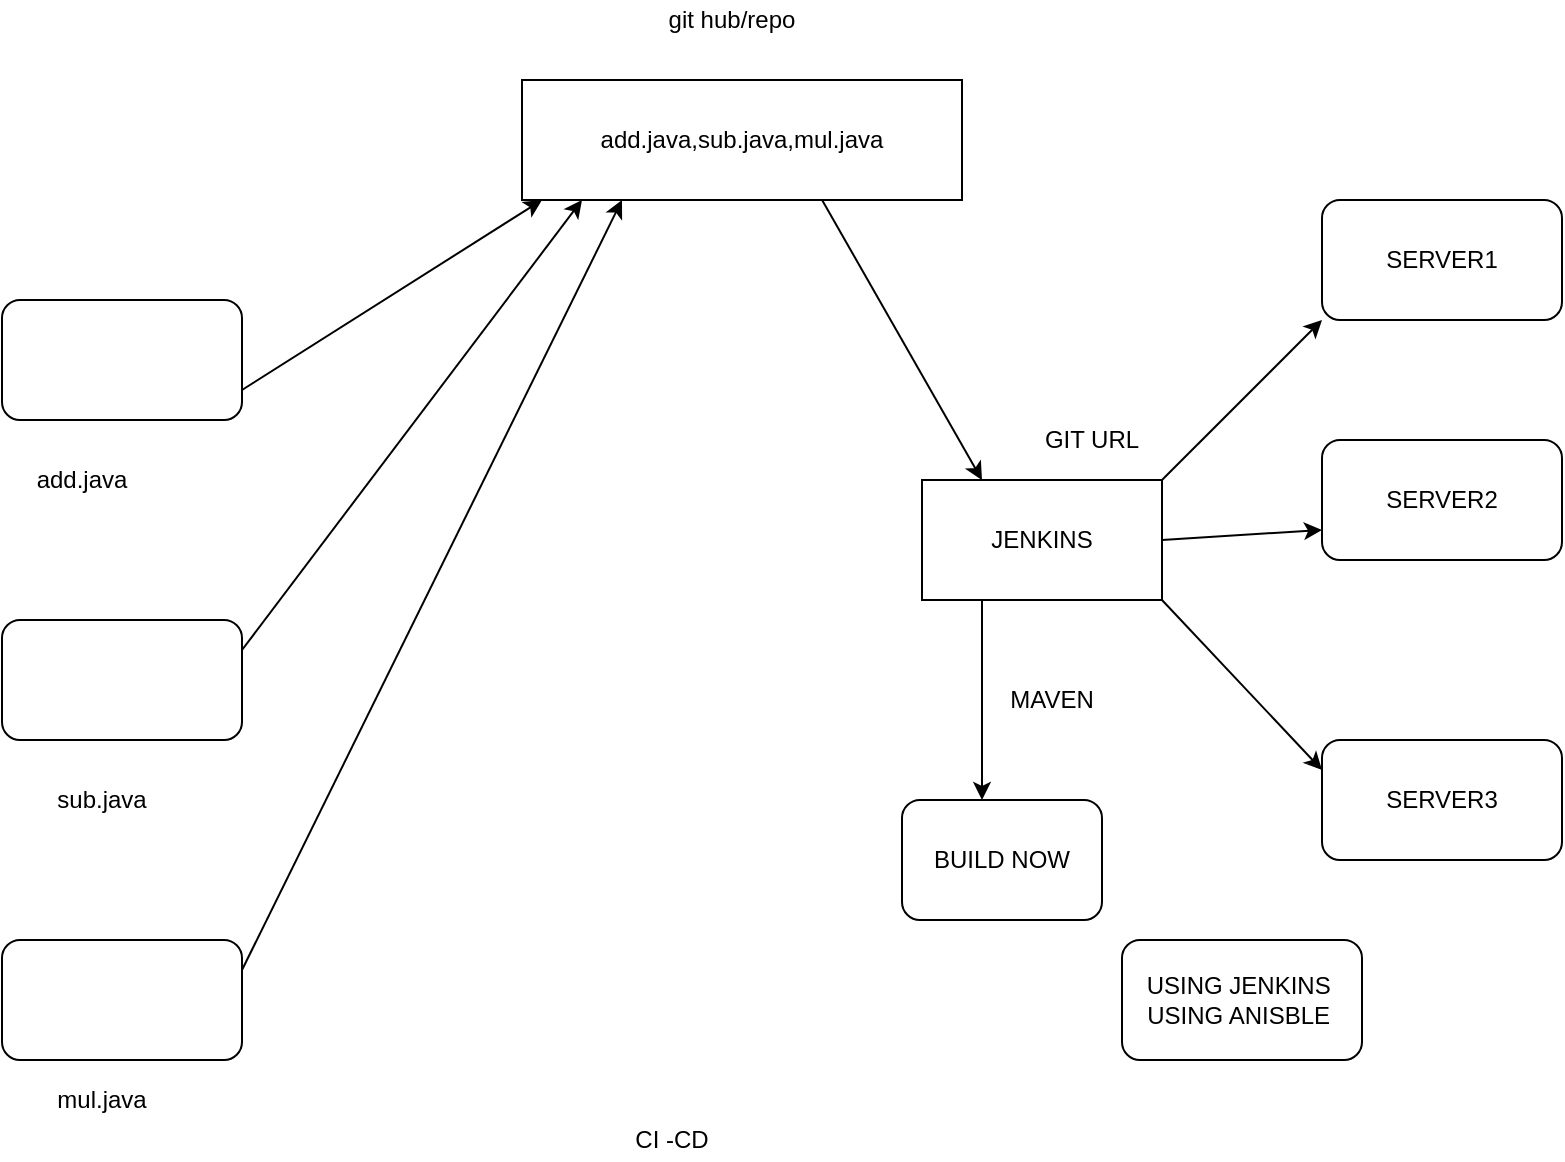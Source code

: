 <mxfile version="15.0.3" type="github">
  <diagram id="zpapa_4NBTISop9duAYM" name="Page-1">
    <mxGraphModel dx="1209" dy="562" grid="1" gridSize="10" guides="1" tooltips="1" connect="1" arrows="1" fold="1" page="1" pageScale="1" pageWidth="850" pageHeight="1100" math="0" shadow="0">
      <root>
        <mxCell id="0" />
        <mxCell id="1" parent="0" />
        <mxCell id="dZPcLzeCJrPzmZO4_cEz-1" value="" style="rounded=1;whiteSpace=wrap;html=1;" vertex="1" parent="1">
          <mxGeometry x="60" y="190" width="120" height="60" as="geometry" />
        </mxCell>
        <mxCell id="dZPcLzeCJrPzmZO4_cEz-2" value="" style="rounded=1;whiteSpace=wrap;html=1;" vertex="1" parent="1">
          <mxGeometry x="60" y="350" width="120" height="60" as="geometry" />
        </mxCell>
        <mxCell id="dZPcLzeCJrPzmZO4_cEz-3" value="" style="rounded=1;whiteSpace=wrap;html=1;" vertex="1" parent="1">
          <mxGeometry x="60" y="510" width="120" height="60" as="geometry" />
        </mxCell>
        <mxCell id="dZPcLzeCJrPzmZO4_cEz-4" value="add.java,sub.java,mul.java" style="rounded=0;whiteSpace=wrap;html=1;" vertex="1" parent="1">
          <mxGeometry x="320" y="80" width="220" height="60" as="geometry" />
        </mxCell>
        <mxCell id="dZPcLzeCJrPzmZO4_cEz-5" value="" style="endArrow=classic;html=1;exitX=1;exitY=0.75;exitDx=0;exitDy=0;" edge="1" parent="1" source="dZPcLzeCJrPzmZO4_cEz-1">
          <mxGeometry width="50" height="50" relative="1" as="geometry">
            <mxPoint x="180" y="260" as="sourcePoint" />
            <mxPoint x="330" y="140" as="targetPoint" />
          </mxGeometry>
        </mxCell>
        <mxCell id="dZPcLzeCJrPzmZO4_cEz-6" value="" style="endArrow=classic;html=1;exitX=1;exitY=0.75;exitDx=0;exitDy=0;" edge="1" parent="1">
          <mxGeometry width="50" height="50" relative="1" as="geometry">
            <mxPoint x="180" y="365" as="sourcePoint" />
            <mxPoint x="350" y="140" as="targetPoint" />
          </mxGeometry>
        </mxCell>
        <mxCell id="dZPcLzeCJrPzmZO4_cEz-7" value="" style="endArrow=classic;html=1;exitX=1;exitY=0.75;exitDx=0;exitDy=0;" edge="1" parent="1">
          <mxGeometry width="50" height="50" relative="1" as="geometry">
            <mxPoint x="180" y="525" as="sourcePoint" />
            <mxPoint x="370" y="140" as="targetPoint" />
          </mxGeometry>
        </mxCell>
        <mxCell id="dZPcLzeCJrPzmZO4_cEz-8" value="JENKINS" style="rounded=0;whiteSpace=wrap;html=1;" vertex="1" parent="1">
          <mxGeometry x="520" y="280" width="120" height="60" as="geometry" />
        </mxCell>
        <mxCell id="dZPcLzeCJrPzmZO4_cEz-9" value="" style="endArrow=classic;html=1;exitX=0.682;exitY=1;exitDx=0;exitDy=0;exitPerimeter=0;entryX=0.25;entryY=0;entryDx=0;entryDy=0;" edge="1" parent="1" source="dZPcLzeCJrPzmZO4_cEz-4" target="dZPcLzeCJrPzmZO4_cEz-8">
          <mxGeometry width="50" height="50" relative="1" as="geometry">
            <mxPoint x="460" y="190" as="sourcePoint" />
            <mxPoint x="510" y="140" as="targetPoint" />
          </mxGeometry>
        </mxCell>
        <mxCell id="dZPcLzeCJrPzmZO4_cEz-10" value="GIT URL" style="text;html=1;strokeColor=none;fillColor=none;align=center;verticalAlign=middle;whiteSpace=wrap;rounded=0;" vertex="1" parent="1">
          <mxGeometry x="560" y="250" width="90" height="20" as="geometry" />
        </mxCell>
        <mxCell id="dZPcLzeCJrPzmZO4_cEz-11" value="SERVER1" style="rounded=1;whiteSpace=wrap;html=1;" vertex="1" parent="1">
          <mxGeometry x="720" y="140" width="120" height="60" as="geometry" />
        </mxCell>
        <mxCell id="dZPcLzeCJrPzmZO4_cEz-12" value="SERVER2" style="rounded=1;whiteSpace=wrap;html=1;" vertex="1" parent="1">
          <mxGeometry x="720" y="260" width="120" height="60" as="geometry" />
        </mxCell>
        <mxCell id="dZPcLzeCJrPzmZO4_cEz-13" value="SERVER3" style="rounded=1;whiteSpace=wrap;html=1;" vertex="1" parent="1">
          <mxGeometry x="720" y="410" width="120" height="60" as="geometry" />
        </mxCell>
        <mxCell id="dZPcLzeCJrPzmZO4_cEz-14" value="MAVEN" style="text;html=1;strokeColor=none;fillColor=none;align=center;verticalAlign=middle;whiteSpace=wrap;rounded=0;" vertex="1" parent="1">
          <mxGeometry x="550" y="380" width="70" height="20" as="geometry" />
        </mxCell>
        <mxCell id="dZPcLzeCJrPzmZO4_cEz-15" value="" style="endArrow=classic;html=1;exitX=1;exitY=0;exitDx=0;exitDy=0;entryX=0;entryY=1;entryDx=0;entryDy=0;" edge="1" parent="1" source="dZPcLzeCJrPzmZO4_cEz-8" target="dZPcLzeCJrPzmZO4_cEz-11">
          <mxGeometry width="50" height="50" relative="1" as="geometry">
            <mxPoint x="630" y="310" as="sourcePoint" />
            <mxPoint x="680" y="260" as="targetPoint" />
          </mxGeometry>
        </mxCell>
        <mxCell id="dZPcLzeCJrPzmZO4_cEz-16" value="" style="endArrow=classic;html=1;exitX=1;exitY=0.5;exitDx=0;exitDy=0;entryX=0;entryY=0.75;entryDx=0;entryDy=0;" edge="1" parent="1" source="dZPcLzeCJrPzmZO4_cEz-8" target="dZPcLzeCJrPzmZO4_cEz-12">
          <mxGeometry width="50" height="50" relative="1" as="geometry">
            <mxPoint x="650" y="290" as="sourcePoint" />
            <mxPoint x="720" y="200" as="targetPoint" />
          </mxGeometry>
        </mxCell>
        <mxCell id="dZPcLzeCJrPzmZO4_cEz-17" value="" style="endArrow=classic;html=1;exitX=1;exitY=0.5;exitDx=0;exitDy=0;entryX=0;entryY=0.25;entryDx=0;entryDy=0;" edge="1" parent="1" target="dZPcLzeCJrPzmZO4_cEz-13">
          <mxGeometry width="50" height="50" relative="1" as="geometry">
            <mxPoint x="640" y="340" as="sourcePoint" />
            <mxPoint x="710" y="335" as="targetPoint" />
          </mxGeometry>
        </mxCell>
        <mxCell id="dZPcLzeCJrPzmZO4_cEz-18" value="add.java" style="text;html=1;strokeColor=none;fillColor=none;align=center;verticalAlign=middle;whiteSpace=wrap;rounded=0;" vertex="1" parent="1">
          <mxGeometry x="80" y="270" width="40" height="20" as="geometry" />
        </mxCell>
        <mxCell id="dZPcLzeCJrPzmZO4_cEz-20" value="sub.java&lt;span style=&quot;color: rgba(0 , 0 , 0 , 0) ; font-family: monospace ; font-size: 0px&quot;&gt;%3CmxGraphModel%3E%3Croot%3E%3CmxCell%20id%3D%220%22%2F%3E%3CmxCell%20id%3D%221%22%20parent%3D%220%22%2F%3E%3CmxCell%20id%3D%222%22%20value%3D%22add.java%22%20style%3D%22text%3Bhtml%3D1%3BstrokeColor%3Dnone%3BfillColor%3Dnone%3Balign%3Dcenter%3BverticalAlign%3Dmiddle%3BwhiteSpace%3Dwrap%3Brounded%3D0%3B%22%20vertex%3D%221%22%20parent%3D%221%22%3E%3CmxGeometry%20x%3D%2280%22%20y%3D%22270%22%20width%3D%2240%22%20height%3D%2220%22%20as%3D%22geometry%22%2F%3E%3C%2FmxCell%3E%3C%2Froot%3E%3C%2FmxGraphModel%3E&lt;/span&gt;&lt;span style=&quot;color: rgba(0 , 0 , 0 , 0) ; font-family: monospace ; font-size: 0px&quot;&gt;%3CmxGraphModel%3E%3Croot%3E%3CmxCell%20id%3D%220%22%2F%3E%3CmxCell%20id%3D%221%22%20parent%3D%220%22%2F%3E%3CmxCell%20id%3D%222%22%20value%3D%22add.java%22%20style%3D%22text%3Bhtml%3D1%3BstrokeColor%3Dnone%3BfillColor%3Dnone%3Balign%3Dcenter%3BverticalAlign%3Dmiddle%3BwhiteSpace%3Dwrap%3Brounded%3D0%3B%22%20vertex%3D%221%22%20parent%3D%221%22%3E%3CmxGeometry%20x%3D%2280%22%20y%3D%22270%22%20width%3D%2240%22%20height%3D%2220%22%20as%3D%22geometry%22%2F%3E%3C%2FmxCell%3E%3C%2Froot%3E%3C%2FmxGraphModel%3E&lt;/span&gt;" style="text;html=1;strokeColor=none;fillColor=none;align=center;verticalAlign=middle;whiteSpace=wrap;rounded=0;" vertex="1" parent="1">
          <mxGeometry x="90" y="430" width="40" height="20" as="geometry" />
        </mxCell>
        <mxCell id="dZPcLzeCJrPzmZO4_cEz-21" value="mul.java" style="text;html=1;strokeColor=none;fillColor=none;align=center;verticalAlign=middle;whiteSpace=wrap;rounded=0;" vertex="1" parent="1">
          <mxGeometry x="90" y="580" width="40" height="20" as="geometry" />
        </mxCell>
        <mxCell id="dZPcLzeCJrPzmZO4_cEz-22" value="git hub/repo" style="text;html=1;strokeColor=none;fillColor=none;align=center;verticalAlign=middle;whiteSpace=wrap;rounded=0;" vertex="1" parent="1">
          <mxGeometry x="390" y="40" width="70" height="20" as="geometry" />
        </mxCell>
        <mxCell id="dZPcLzeCJrPzmZO4_cEz-23" value="" style="endArrow=classic;html=1;exitX=0.25;exitY=1;exitDx=0;exitDy=0;" edge="1" parent="1" source="dZPcLzeCJrPzmZO4_cEz-8">
          <mxGeometry width="50" height="50" relative="1" as="geometry">
            <mxPoint x="530" y="390" as="sourcePoint" />
            <mxPoint x="550" y="440" as="targetPoint" />
          </mxGeometry>
        </mxCell>
        <mxCell id="dZPcLzeCJrPzmZO4_cEz-24" value="BUILD NOW" style="rounded=1;whiteSpace=wrap;html=1;" vertex="1" parent="1">
          <mxGeometry x="510" y="440" width="100" height="60" as="geometry" />
        </mxCell>
        <mxCell id="dZPcLzeCJrPzmZO4_cEz-25" value="CI -CD" style="text;html=1;strokeColor=none;fillColor=none;align=center;verticalAlign=middle;whiteSpace=wrap;rounded=0;" vertex="1" parent="1">
          <mxGeometry x="300" y="600" width="190" height="20" as="geometry" />
        </mxCell>
        <mxCell id="dZPcLzeCJrPzmZO4_cEz-26" value="USING JENKINS&amp;nbsp;&lt;br&gt;USING ANISBLE&amp;nbsp;" style="rounded=1;whiteSpace=wrap;html=1;" vertex="1" parent="1">
          <mxGeometry x="620" y="510" width="120" height="60" as="geometry" />
        </mxCell>
      </root>
    </mxGraphModel>
  </diagram>
</mxfile>
